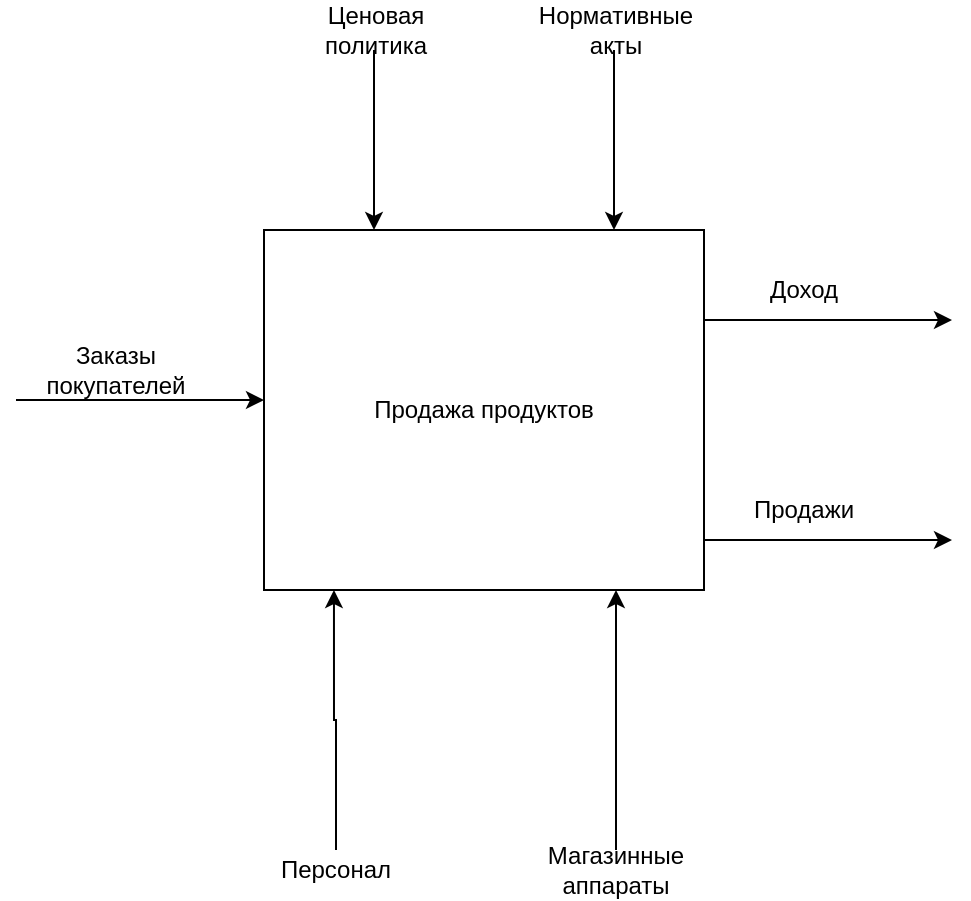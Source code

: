 <mxfile version="13.8.5" type="github">
  <diagram id="_np8LFvxiJXb23xXrw2T" name="Страница 1">
    <mxGraphModel dx="1422" dy="762" grid="1" gridSize="10" guides="1" tooltips="1" connect="1" arrows="1" fold="1" page="1" pageScale="1" pageWidth="827" pageHeight="1169" math="0" shadow="0">
      <root>
        <mxCell id="0" />
        <mxCell id="1" parent="0" />
        <mxCell id="cQTp0JBLYS7mNWiIGho8-1" value="Продажа продуктов" style="rounded=0;whiteSpace=wrap;html=1;fillColor=none;" vertex="1" parent="1">
          <mxGeometry x="304" y="240" width="220" height="180" as="geometry" />
        </mxCell>
        <mxCell id="cQTp0JBLYS7mNWiIGho8-2" value="" style="endArrow=classic;html=1;entryX=0;entryY=0.25;entryDx=0;entryDy=0;" edge="1" parent="1">
          <mxGeometry width="50" height="50" relative="1" as="geometry">
            <mxPoint x="180" y="325" as="sourcePoint" />
            <mxPoint x="304" y="325" as="targetPoint" />
          </mxGeometry>
        </mxCell>
        <mxCell id="cQTp0JBLYS7mNWiIGho8-3" value="Заказы покупателей" style="text;html=1;strokeColor=none;fillColor=none;align=center;verticalAlign=middle;whiteSpace=wrap;rounded=0;" vertex="1" parent="1">
          <mxGeometry x="190" y="300" width="80" height="20" as="geometry" />
        </mxCell>
        <mxCell id="cQTp0JBLYS7mNWiIGho8-6" value="" style="endArrow=classic;html=1;entryX=0;entryY=0.25;entryDx=0;entryDy=0;" edge="1" parent="1">
          <mxGeometry width="50" height="50" relative="1" as="geometry">
            <mxPoint x="524" y="285" as="sourcePoint" />
            <mxPoint x="648" y="285" as="targetPoint" />
          </mxGeometry>
        </mxCell>
        <mxCell id="cQTp0JBLYS7mNWiIGho8-7" value="Доход" style="text;html=1;strokeColor=none;fillColor=none;align=center;verticalAlign=middle;whiteSpace=wrap;rounded=0;" vertex="1" parent="1">
          <mxGeometry x="534" y="260" width="80" height="20" as="geometry" />
        </mxCell>
        <mxCell id="cQTp0JBLYS7mNWiIGho8-8" value="" style="endArrow=classic;html=1;entryX=0;entryY=0.25;entryDx=0;entryDy=0;" edge="1" parent="1">
          <mxGeometry width="50" height="50" relative="1" as="geometry">
            <mxPoint x="524" y="395" as="sourcePoint" />
            <mxPoint x="648" y="395" as="targetPoint" />
          </mxGeometry>
        </mxCell>
        <mxCell id="cQTp0JBLYS7mNWiIGho8-9" value="Продажи" style="text;html=1;strokeColor=none;fillColor=none;align=center;verticalAlign=middle;whiteSpace=wrap;rounded=0;" vertex="1" parent="1">
          <mxGeometry x="534" y="370" width="80" height="20" as="geometry" />
        </mxCell>
        <mxCell id="cQTp0JBLYS7mNWiIGho8-10" value="" style="endArrow=classic;html=1;entryX=0.25;entryY=0;entryDx=0;entryDy=0;" edge="1" parent="1" target="cQTp0JBLYS7mNWiIGho8-1">
          <mxGeometry width="50" height="50" relative="1" as="geometry">
            <mxPoint x="359" y="150" as="sourcePoint" />
            <mxPoint x="390" y="160" as="targetPoint" />
          </mxGeometry>
        </mxCell>
        <mxCell id="cQTp0JBLYS7mNWiIGho8-11" value="Ценовая политика" style="text;html=1;strokeColor=none;fillColor=none;align=center;verticalAlign=middle;whiteSpace=wrap;rounded=0;" vertex="1" parent="1">
          <mxGeometry x="340" y="130" width="40" height="20" as="geometry" />
        </mxCell>
        <mxCell id="cQTp0JBLYS7mNWiIGho8-12" value="" style="endArrow=classic;html=1;entryX=0.25;entryY=0;entryDx=0;entryDy=0;" edge="1" parent="1">
          <mxGeometry width="50" height="50" relative="1" as="geometry">
            <mxPoint x="479" y="150" as="sourcePoint" />
            <mxPoint x="479" y="240" as="targetPoint" />
          </mxGeometry>
        </mxCell>
        <mxCell id="cQTp0JBLYS7mNWiIGho8-13" value="Нормативные акты" style="text;html=1;strokeColor=none;fillColor=none;align=center;verticalAlign=middle;whiteSpace=wrap;rounded=0;" vertex="1" parent="1">
          <mxGeometry x="460" y="130" width="40" height="20" as="geometry" />
        </mxCell>
        <mxCell id="cQTp0JBLYS7mNWiIGho8-18" style="edgeStyle=orthogonalEdgeStyle;rounded=0;orthogonalLoop=1;jettySize=auto;html=1;entryX=0.159;entryY=1;entryDx=0;entryDy=0;entryPerimeter=0;" edge="1" parent="1" source="cQTp0JBLYS7mNWiIGho8-17" target="cQTp0JBLYS7mNWiIGho8-1">
          <mxGeometry relative="1" as="geometry" />
        </mxCell>
        <mxCell id="cQTp0JBLYS7mNWiIGho8-17" value="Персонал" style="text;html=1;strokeColor=none;fillColor=none;align=center;verticalAlign=middle;whiteSpace=wrap;rounded=0;" vertex="1" parent="1">
          <mxGeometry x="310" y="550" width="60" height="20" as="geometry" />
        </mxCell>
        <mxCell id="cQTp0JBLYS7mNWiIGho8-19" style="edgeStyle=orthogonalEdgeStyle;rounded=0;orthogonalLoop=1;jettySize=auto;html=1;" edge="1" parent="1" source="cQTp0JBLYS7mNWiIGho8-20">
          <mxGeometry relative="1" as="geometry">
            <mxPoint x="480" y="420" as="targetPoint" />
            <Array as="points">
              <mxPoint x="480" y="420" />
            </Array>
          </mxGeometry>
        </mxCell>
        <mxCell id="cQTp0JBLYS7mNWiIGho8-20" value="Магазинные аппараты" style="text;html=1;strokeColor=none;fillColor=none;align=center;verticalAlign=middle;whiteSpace=wrap;rounded=0;" vertex="1" parent="1">
          <mxGeometry x="450" y="550" width="60" height="20" as="geometry" />
        </mxCell>
      </root>
    </mxGraphModel>
  </diagram>
</mxfile>
